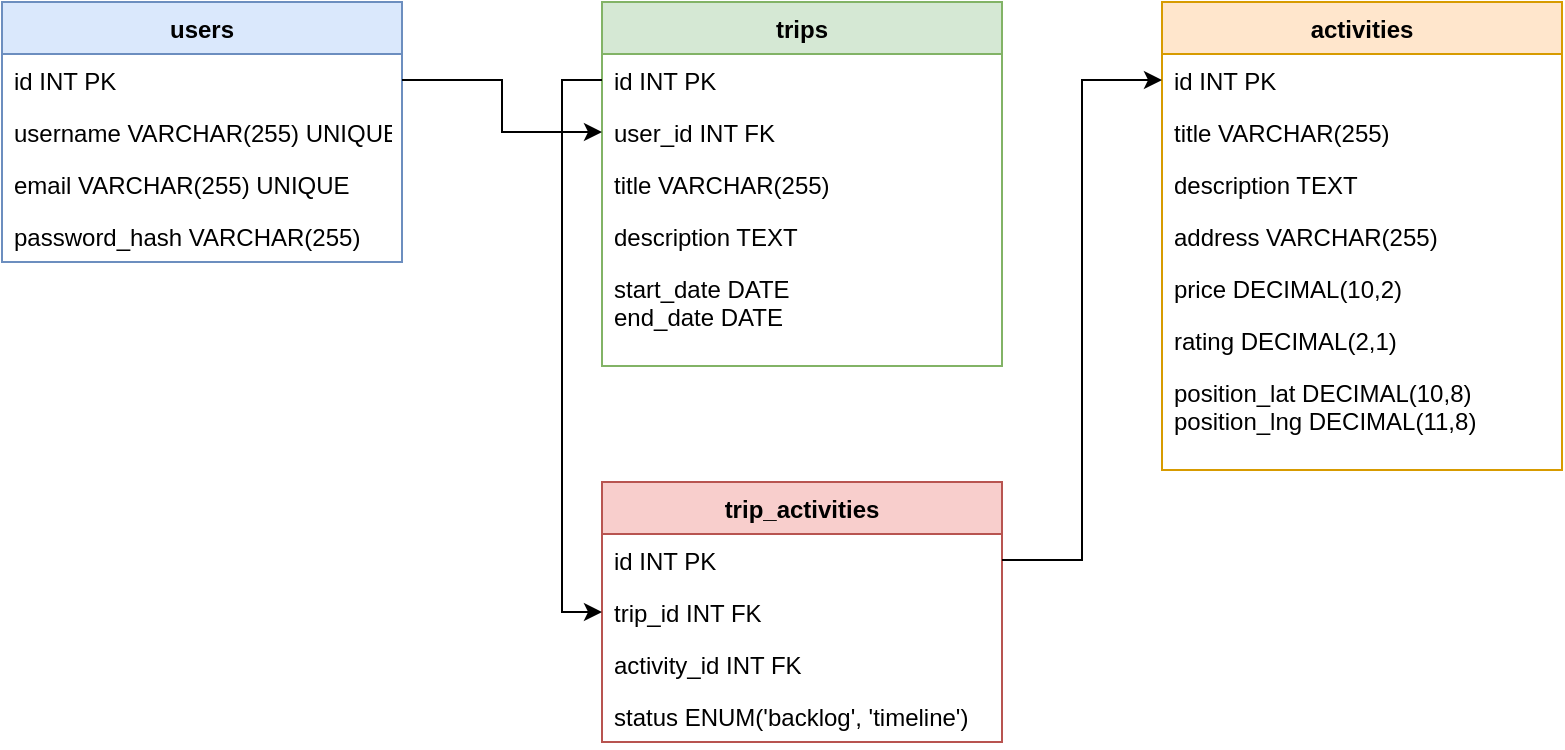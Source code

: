 <mxfile version="26.2.15">
  <diagram id="database_schema" name="Database Schema">
    <mxGraphModel dx="849" dy="629" grid="1" gridSize="10" guides="1" tooltips="1" connect="1" arrows="1" fold="1" page="1" pageScale="1" pageWidth="827" pageHeight="1169" math="0" shadow="0">
      <root>
        <mxCell id="0" />
        <mxCell id="1" parent="0" />
        <mxCell id="users" value="users" style="swimlane;fontStyle=1;align=center;verticalAlign=top;childLayout=stackLayout;horizontal=1;startSize=26;horizontalStack=0;resizeParent=1;resizeParentMax=0;resizeLast=0;collapsible=1;marginBottom=0;fillColor=#dae8fc;strokeColor=#6c8ebf;" parent="1" vertex="1">
          <mxGeometry x="20" y="40" width="200" height="130" as="geometry" />
        </mxCell>
        <mxCell id="users_id" value="id INT PK" style="text;strokeColor=none;fillColor=none;align=left;verticalAlign=top;spacingLeft=4;spacingRight=4;overflow=hidden;rotatable=0;points=[[0,0.5],[1,0.5]];portConstraint=eastwest;" parent="users" vertex="1">
          <mxGeometry y="26" width="200" height="26" as="geometry" />
        </mxCell>
        <mxCell id="users_username" value="username VARCHAR(255) UNIQUE" style="text;strokeColor=none;fillColor=none;align=left;verticalAlign=top;spacingLeft=4;spacingRight=4;overflow=hidden;rotatable=0;points=[[0,0.5],[1,0.5]];portConstraint=eastwest;" parent="users" vertex="1">
          <mxGeometry y="52" width="200" height="26" as="geometry" />
        </mxCell>
        <mxCell id="users_email" value="email VARCHAR(255) UNIQUE" style="text;strokeColor=none;fillColor=none;align=left;verticalAlign=top;spacingLeft=4;spacingRight=4;overflow=hidden;rotatable=0;points=[[0,0.5],[1,0.5]];portConstraint=eastwest;" parent="users" vertex="1">
          <mxGeometry y="78" width="200" height="26" as="geometry" />
        </mxCell>
        <mxCell id="users_password" value="password_hash VARCHAR(255)" style="text;strokeColor=none;fillColor=none;align=left;verticalAlign=top;spacingLeft=4;spacingRight=4;overflow=hidden;rotatable=0;points=[[0,0.5],[1,0.5]];portConstraint=eastwest;" parent="users" vertex="1">
          <mxGeometry y="104" width="200" height="26" as="geometry" />
        </mxCell>
        <mxCell id="trips" value="trips" style="swimlane;fontStyle=1;align=center;verticalAlign=top;childLayout=stackLayout;horizontal=1;startSize=26;horizontalStack=0;resizeParent=1;resizeParentMax=0;resizeLast=0;collapsible=1;marginBottom=0;fillColor=#d5e8d4;strokeColor=#82b366;" parent="1" vertex="1">
          <mxGeometry x="320" y="40" width="200" height="182" as="geometry" />
        </mxCell>
        <mxCell id="trips_id" value="id INT PK" style="text;strokeColor=none;fillColor=none;align=left;verticalAlign=top;spacingLeft=4;spacingRight=4;overflow=hidden;rotatable=0;points=[[0,0.5],[1,0.5]];portConstraint=eastwest;" parent="trips" vertex="1">
          <mxGeometry y="26" width="200" height="26" as="geometry" />
        </mxCell>
        <mxCell id="trips_user_id" value="user_id INT FK" style="text;strokeColor=none;fillColor=none;align=left;verticalAlign=top;spacingLeft=4;spacingRight=4;overflow=hidden;rotatable=0;points=[[0,0.5],[1,0.5]];portConstraint=eastwest;" parent="trips" vertex="1">
          <mxGeometry y="52" width="200" height="26" as="geometry" />
        </mxCell>
        <mxCell id="trips_title" value="title VARCHAR(255)" style="text;strokeColor=none;fillColor=none;align=left;verticalAlign=top;spacingLeft=4;spacingRight=4;overflow=hidden;rotatable=0;points=[[0,0.5],[1,0.5]];portConstraint=eastwest;" parent="trips" vertex="1">
          <mxGeometry y="78" width="200" height="26" as="geometry" />
        </mxCell>
        <mxCell id="trips_description" value="description TEXT" style="text;strokeColor=none;fillColor=none;align=left;verticalAlign=top;spacingLeft=4;spacingRight=4;overflow=hidden;rotatable=0;points=[[0,0.5],[1,0.5]];portConstraint=eastwest;" parent="trips" vertex="1">
          <mxGeometry y="104" width="200" height="26" as="geometry" />
        </mxCell>
        <mxCell id="trips_dates" value="start_date DATE&#xa;end_date DATE" style="text;strokeColor=none;fillColor=none;align=left;verticalAlign=top;spacingLeft=4;spacingRight=4;overflow=hidden;rotatable=0;points=[[0,0.5],[1,0.5]];portConstraint=eastwest;" parent="trips" vertex="1">
          <mxGeometry y="130" width="200" height="52" as="geometry" />
        </mxCell>
        <mxCell id="activities" value="activities" style="swimlane;fontStyle=1;align=center;verticalAlign=top;childLayout=stackLayout;horizontal=1;startSize=26;horizontalStack=0;resizeParent=1;resizeParentMax=0;resizeLast=0;collapsible=1;marginBottom=0;fillColor=#ffe6cc;strokeColor=#d79b00;" parent="1" vertex="1">
          <mxGeometry x="600" y="40" width="200" height="234" as="geometry" />
        </mxCell>
        <mxCell id="activities_id" value="id INT PK" style="text;strokeColor=none;fillColor=none;align=left;verticalAlign=top;spacingLeft=4;spacingRight=4;overflow=hidden;rotatable=0;points=[[0,0.5],[1,0.5]];portConstraint=eastwest;" parent="activities" vertex="1">
          <mxGeometry y="26" width="200" height="26" as="geometry" />
        </mxCell>
        <mxCell id="activities_title" value="title VARCHAR(255)" style="text;strokeColor=none;fillColor=none;align=left;verticalAlign=top;spacingLeft=4;spacingRight=4;overflow=hidden;rotatable=0;points=[[0,0.5],[1,0.5]];portConstraint=eastwest;" parent="activities" vertex="1">
          <mxGeometry y="52" width="200" height="26" as="geometry" />
        </mxCell>
        <mxCell id="activities_description" value="description TEXT" style="text;strokeColor=none;fillColor=none;align=left;verticalAlign=top;spacingLeft=4;spacingRight=4;overflow=hidden;rotatable=0;points=[[0,0.5],[1,0.5]];portConstraint=eastwest;" parent="activities" vertex="1">
          <mxGeometry y="78" width="200" height="26" as="geometry" />
        </mxCell>
        <mxCell id="activities_address" value="address VARCHAR(255)" style="text;strokeColor=none;fillColor=none;align=left;verticalAlign=top;spacingLeft=4;spacingRight=4;overflow=hidden;rotatable=0;points=[[0,0.5],[1,0.5]];portConstraint=eastwest;" parent="activities" vertex="1">
          <mxGeometry y="104" width="200" height="26" as="geometry" />
        </mxCell>
        <mxCell id="activities_price" value="price DECIMAL(10,2)" style="text;strokeColor=none;fillColor=none;align=left;verticalAlign=top;spacingLeft=4;spacingRight=4;overflow=hidden;rotatable=0;points=[[0,0.5],[1,0.5]];portConstraint=eastwest;" parent="activities" vertex="1">
          <mxGeometry y="130" width="200" height="26" as="geometry" />
        </mxCell>
        <mxCell id="activities_rating" value="rating DECIMAL(2,1)" style="text;strokeColor=none;fillColor=none;align=left;verticalAlign=top;spacingLeft=4;spacingRight=4;overflow=hidden;rotatable=0;points=[[0,0.5],[1,0.5]];portConstraint=eastwest;" parent="activities" vertex="1">
          <mxGeometry y="156" width="200" height="26" as="geometry" />
        </mxCell>
        <mxCell id="activities_location" value="position_lat DECIMAL(10,8)&#xa;position_lng DECIMAL(11,8)" style="text;strokeColor=none;fillColor=none;align=left;verticalAlign=top;spacingLeft=4;spacingRight=4;overflow=hidden;rotatable=0;points=[[0,0.5],[1,0.5]];portConstraint=eastwest;" parent="activities" vertex="1">
          <mxGeometry y="182" width="200" height="52" as="geometry" />
        </mxCell>
        <mxCell id="trip_activities" value="trip_activities" style="swimlane;fontStyle=1;align=center;verticalAlign=top;childLayout=stackLayout;horizontal=1;startSize=26;horizontalStack=0;resizeParent=1;resizeParentMax=0;resizeLast=0;collapsible=1;marginBottom=0;fillColor=#f8cecc;strokeColor=#b85450;" parent="1" vertex="1">
          <mxGeometry x="320" y="280" width="200" height="130" as="geometry" />
        </mxCell>
        <mxCell id="trip_activities_id" value="id INT PK" style="text;strokeColor=none;fillColor=none;align=left;verticalAlign=top;spacingLeft=4;spacingRight=4;overflow=hidden;rotatable=0;points=[[0,0.5],[1,0.5]];portConstraint=eastwest;" parent="trip_activities" vertex="1">
          <mxGeometry y="26" width="200" height="26" as="geometry" />
        </mxCell>
        <mxCell id="trip_activities_trip_id" value="trip_id INT FK" style="text;strokeColor=none;fillColor=none;align=left;verticalAlign=top;spacingLeft=4;spacingRight=4;overflow=hidden;rotatable=0;points=[[0,0.5],[1,0.5]];portConstraint=eastwest;" parent="trip_activities" vertex="1">
          <mxGeometry y="52" width="200" height="26" as="geometry" />
        </mxCell>
        <mxCell id="trip_activities_activity_id" value="activity_id INT FK" style="text;strokeColor=none;fillColor=none;align=left;verticalAlign=top;spacingLeft=4;spacingRight=4;overflow=hidden;rotatable=0;points=[[0,0.5],[1,0.5]];portConstraint=eastwest;" parent="trip_activities" vertex="1">
          <mxGeometry y="78" width="200" height="26" as="geometry" />
        </mxCell>
        <mxCell id="trip_activities_status" value="status ENUM(&#39;backlog&#39;, &#39;timeline&#39;)" style="text;strokeColor=none;fillColor=none;align=left;verticalAlign=top;spacingLeft=4;spacingRight=4;overflow=hidden;rotatable=0;points=[[0,0.5],[1,0.5]];portConstraint=eastwest;" parent="trip_activities" vertex="1">
          <mxGeometry y="104" width="200" height="26" as="geometry" />
        </mxCell>
        <mxCell id="4y8kDo7nRy9s5iK1JK5u-2" style="edgeStyle=orthogonalEdgeStyle;rounded=0;orthogonalLoop=1;jettySize=auto;html=1;entryX=0;entryY=0.5;entryDx=0;entryDy=0;" edge="1" parent="1" source="trip_activities_id" target="activities_id">
          <mxGeometry relative="1" as="geometry" />
        </mxCell>
        <mxCell id="4y8kDo7nRy9s5iK1JK5u-3" style="edgeStyle=orthogonalEdgeStyle;rounded=0;orthogonalLoop=1;jettySize=auto;html=1;entryX=0;entryY=0.5;entryDx=0;entryDy=0;" edge="1" parent="1" source="trips_id" target="trip_activities_trip_id">
          <mxGeometry relative="1" as="geometry" />
        </mxCell>
        <mxCell id="4y8kDo7nRy9s5iK1JK5u-4" style="edgeStyle=orthogonalEdgeStyle;rounded=0;orthogonalLoop=1;jettySize=auto;html=1;entryX=0;entryY=0.5;entryDx=0;entryDy=0;" edge="1" parent="1" source="users_id" target="trips_user_id">
          <mxGeometry relative="1" as="geometry" />
        </mxCell>
      </root>
    </mxGraphModel>
  </diagram>
</mxfile>
